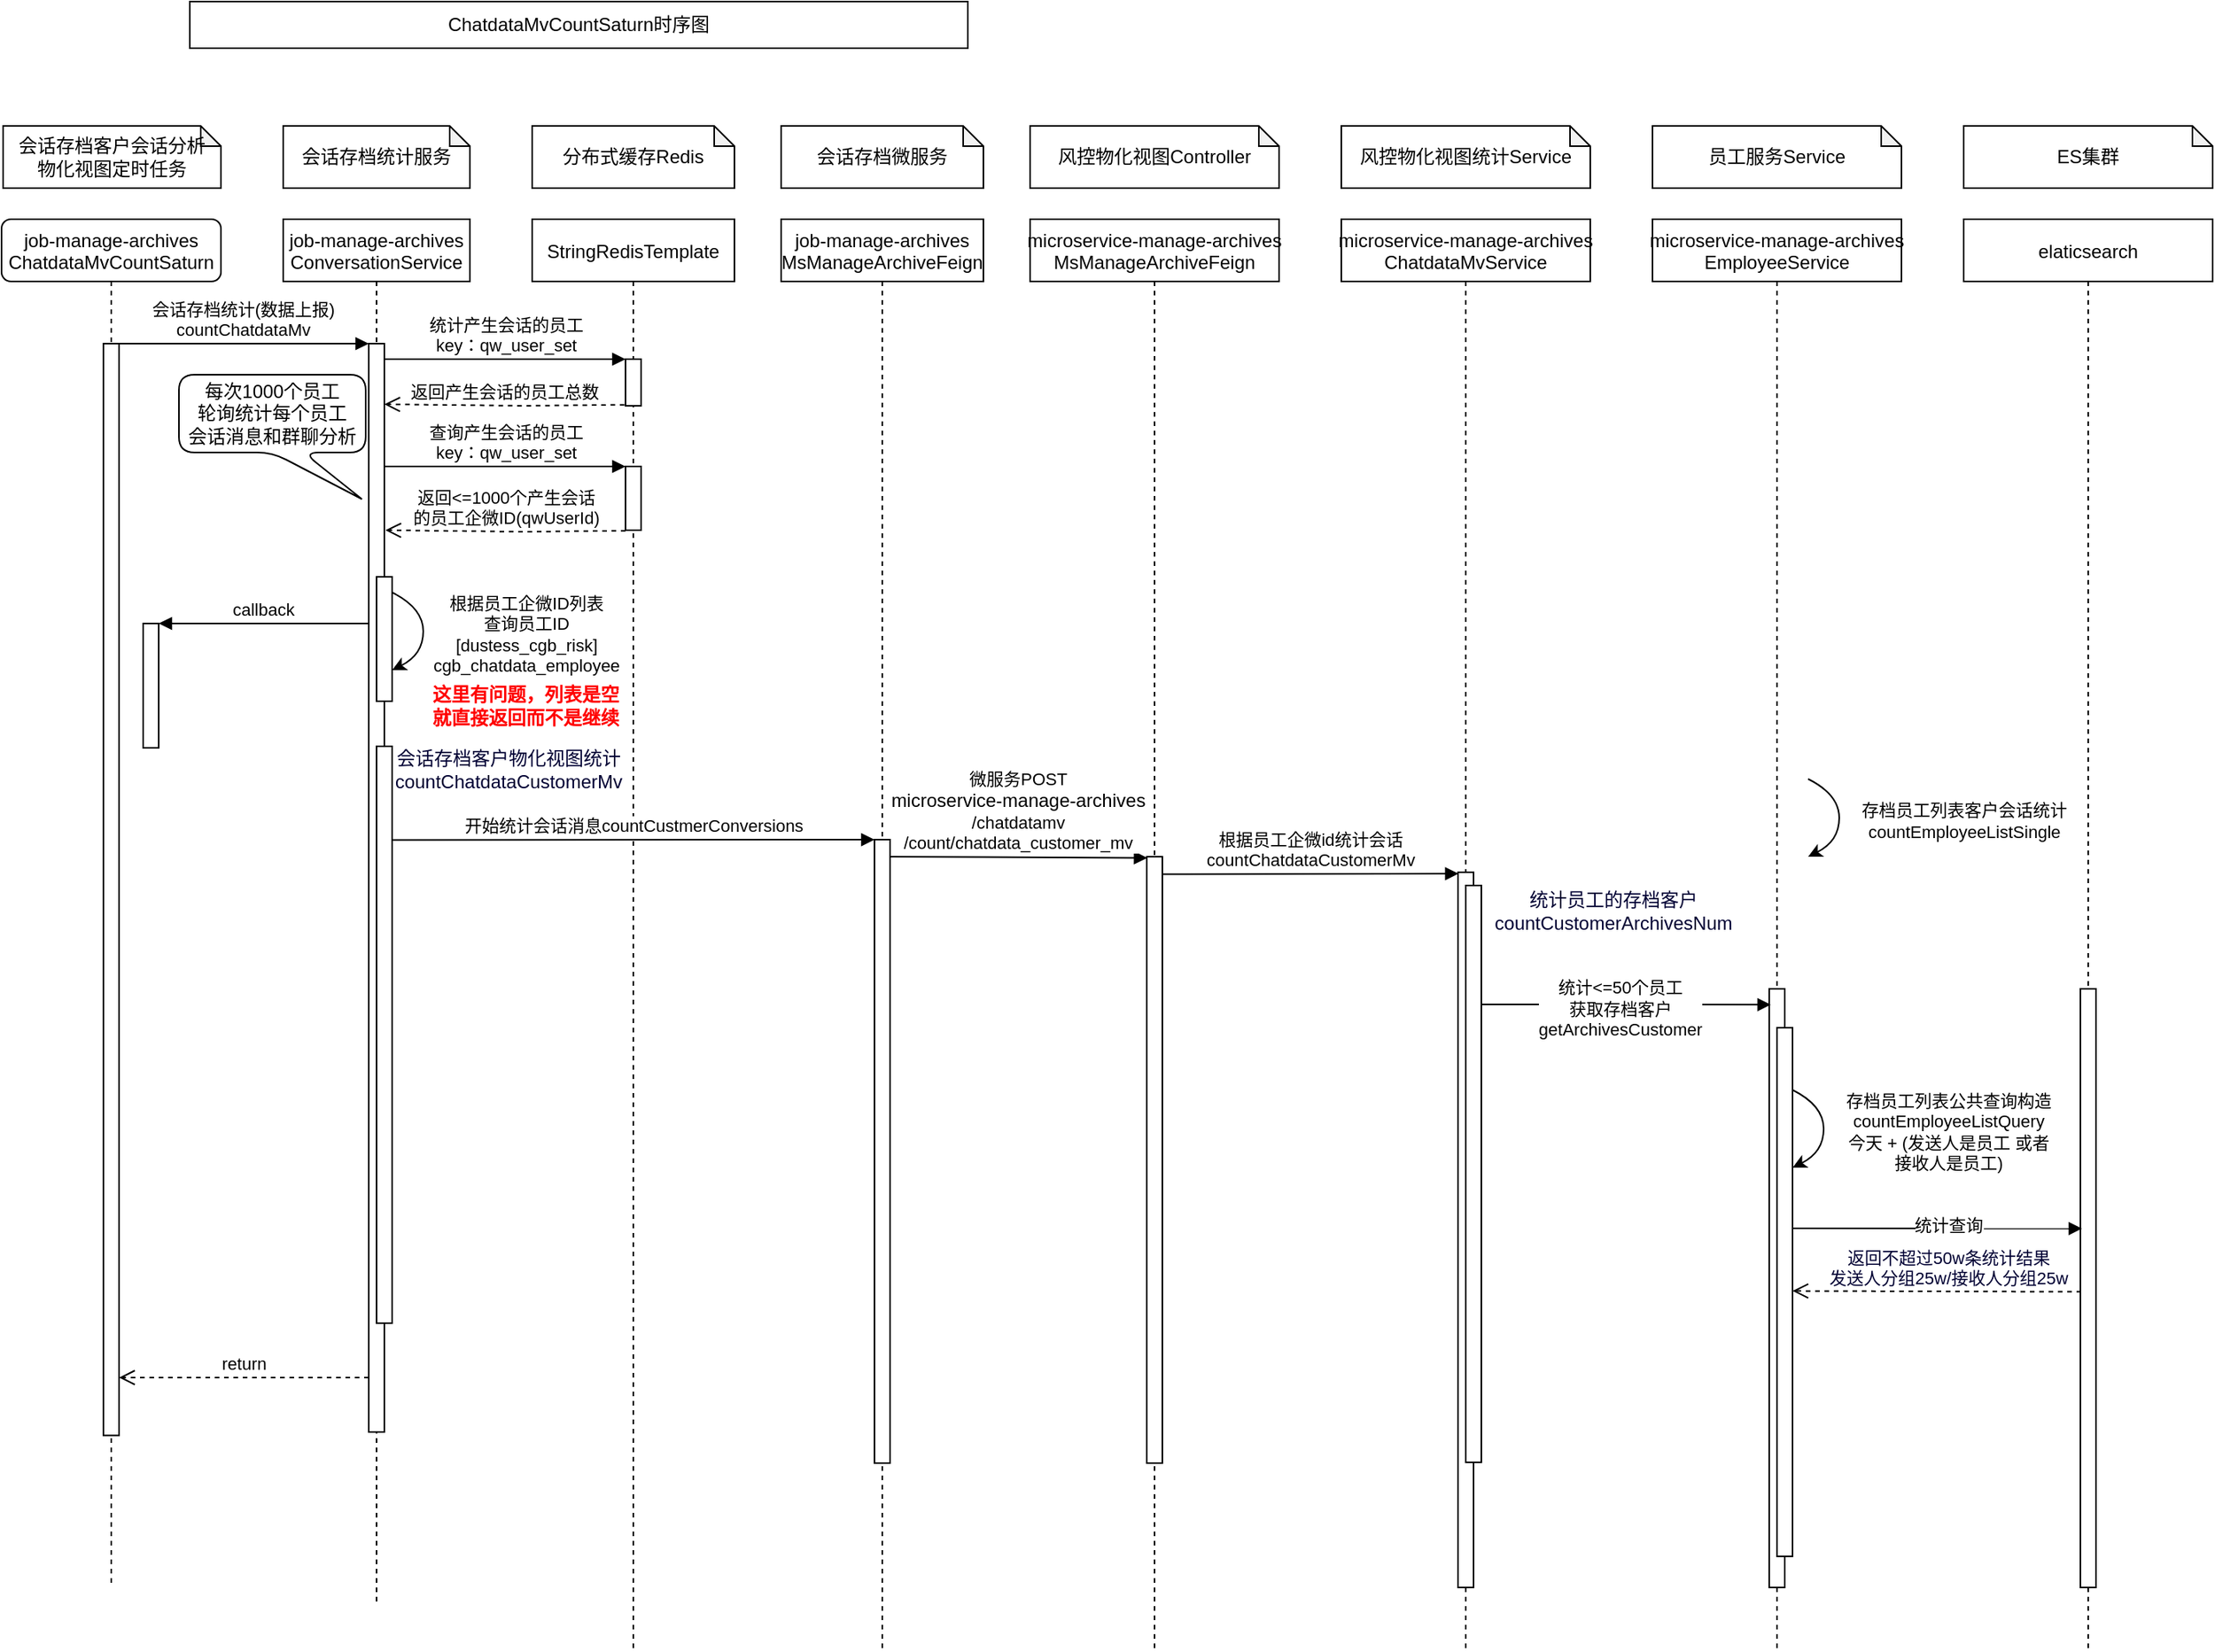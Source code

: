 <mxfile version="17.4.3" type="github">
  <diagram id="kgpKYQtTHZ0yAKxKKP6v" name="Page-1">
    <mxGraphModel dx="782" dy="434" grid="1" gridSize="10" guides="1" tooltips="1" connect="1" arrows="1" fold="1" page="1" pageScale="1" pageWidth="850" pageHeight="1100" math="0" shadow="0">
      <root>
        <mxCell id="0" />
        <mxCell id="1" parent="0" />
        <mxCell id="3nuBFxr9cyL0pnOWT2aG-5" value="job-manage-archives&#xa;ConversationService" style="shape=umlLifeline;perimeter=lifelinePerimeter;container=1;collapsible=0;recursiveResize=0;rounded=0;shadow=0;strokeWidth=1;" parent="1" vertex="1">
          <mxGeometry x="280" y="160" width="120" height="890" as="geometry" />
        </mxCell>
        <mxCell id="3nuBFxr9cyL0pnOWT2aG-6" value="" style="points=[];perimeter=orthogonalPerimeter;rounded=0;shadow=0;strokeWidth=1;" parent="3nuBFxr9cyL0pnOWT2aG-5" vertex="1">
          <mxGeometry x="55" y="80" width="10" height="700" as="geometry" />
        </mxCell>
        <mxCell id="cPGbE8Y1nv4g0ajra35U-34" value="" style="points=[];perimeter=orthogonalPerimeter;rounded=0;shadow=0;strokeWidth=1;" vertex="1" parent="3nuBFxr9cyL0pnOWT2aG-5">
          <mxGeometry x="60" y="230" width="10" height="80" as="geometry" />
        </mxCell>
        <mxCell id="cPGbE8Y1nv4g0ajra35U-35" value="" style="points=[];perimeter=orthogonalPerimeter;rounded=0;shadow=0;strokeWidth=1;" vertex="1" parent="3nuBFxr9cyL0pnOWT2aG-5">
          <mxGeometry x="60" y="339" width="10" height="371" as="geometry" />
        </mxCell>
        <mxCell id="cPGbE8Y1nv4g0ajra35U-36" value="&lt;font color=&quot;#000033&quot;&gt;会话存档客户物化视图统计&lt;br&gt;countChatdataCustomerMv&lt;/font&gt;" style="text;html=1;strokeColor=none;fillColor=none;align=center;verticalAlign=middle;whiteSpace=wrap;rounded=0;" vertex="1" parent="3nuBFxr9cyL0pnOWT2aG-5">
          <mxGeometry x="70" y="339" width="150" height="30" as="geometry" />
        </mxCell>
        <mxCell id="3nuBFxr9cyL0pnOWT2aG-7" value="return" style="verticalAlign=bottom;endArrow=open;dashed=1;endSize=8;exitX=0;exitY=0.95;shadow=0;strokeWidth=1;" parent="1" source="3nuBFxr9cyL0pnOWT2aG-6" target="3nuBFxr9cyL0pnOWT2aG-2" edge="1">
          <mxGeometry relative="1" as="geometry">
            <mxPoint x="280" y="306" as="targetPoint" />
          </mxGeometry>
        </mxCell>
        <mxCell id="3nuBFxr9cyL0pnOWT2aG-8" value="会话存档统计(数据上报)&#xa;countChatdataMv" style="verticalAlign=bottom;endArrow=block;entryX=0;entryY=0;shadow=0;strokeWidth=1;" parent="1" source="3nuBFxr9cyL0pnOWT2aG-2" target="3nuBFxr9cyL0pnOWT2aG-6" edge="1">
          <mxGeometry relative="1" as="geometry">
            <mxPoint x="280" y="230" as="sourcePoint" />
          </mxGeometry>
        </mxCell>
        <mxCell id="3nuBFxr9cyL0pnOWT2aG-9" value="callback" style="verticalAlign=bottom;endArrow=block;entryX=1;entryY=0;shadow=0;strokeWidth=1;" parent="1" source="3nuBFxr9cyL0pnOWT2aG-6" target="3nuBFxr9cyL0pnOWT2aG-4" edge="1">
          <mxGeometry relative="1" as="geometry">
            <mxPoint x="245" y="270" as="sourcePoint" />
          </mxGeometry>
        </mxCell>
        <mxCell id="cPGbE8Y1nv4g0ajra35U-4" value="会话存档客户会话分析&lt;br&gt;物化视图定时任务" style="shape=note;whiteSpace=wrap;html=1;backgroundOutline=1;darkOpacity=0.05;size=13;" vertex="1" parent="1">
          <mxGeometry x="100" y="100" width="140" height="40" as="geometry" />
        </mxCell>
        <mxCell id="cPGbE8Y1nv4g0ajra35U-5" value="ChatdataMvCountSaturn时序图" style="rounded=0;whiteSpace=wrap;html=1;" vertex="1" parent="1">
          <mxGeometry x="220" y="20" width="500" height="30" as="geometry" />
        </mxCell>
        <mxCell id="cPGbE8Y1nv4g0ajra35U-8" value="会话存档统计服务" style="shape=note;whiteSpace=wrap;html=1;backgroundOutline=1;darkOpacity=0.05;size=13;" vertex="1" parent="1">
          <mxGeometry x="280" y="100" width="120" height="40" as="geometry" />
        </mxCell>
        <mxCell id="cPGbE8Y1nv4g0ajra35U-11" value="分布式缓存Redis" style="shape=note;whiteSpace=wrap;html=1;backgroundOutline=1;darkOpacity=0.05;size=13;" vertex="1" parent="1">
          <mxGeometry x="440" y="100" width="130" height="40" as="geometry" />
        </mxCell>
        <mxCell id="cPGbE8Y1nv4g0ajra35U-12" value="StringRedisTemplate" style="shape=umlLifeline;perimeter=lifelinePerimeter;container=1;collapsible=0;recursiveResize=0;rounded=0;shadow=0;strokeWidth=1;" vertex="1" parent="1">
          <mxGeometry x="440" y="160" width="130" height="920" as="geometry" />
        </mxCell>
        <mxCell id="cPGbE8Y1nv4g0ajra35U-13" value="" style="points=[];perimeter=orthogonalPerimeter;rounded=0;shadow=0;strokeWidth=1;" vertex="1" parent="cPGbE8Y1nv4g0ajra35U-12">
          <mxGeometry x="60" y="90" width="10" height="30" as="geometry" />
        </mxCell>
        <mxCell id="cPGbE8Y1nv4g0ajra35U-25" value="" style="points=[];perimeter=orthogonalPerimeter;rounded=0;shadow=0;strokeWidth=1;" vertex="1" parent="cPGbE8Y1nv4g0ajra35U-12">
          <mxGeometry x="60" y="159" width="10" height="41" as="geometry" />
        </mxCell>
        <mxCell id="cPGbE8Y1nv4g0ajra35U-26" value="查询产生会话的员工&lt;br&gt;key：qw_user_set" style="html=1;verticalAlign=bottom;endArrow=block;rounded=0;" edge="1" parent="cPGbE8Y1nv4g0ajra35U-12">
          <mxGeometry width="80" relative="1" as="geometry">
            <mxPoint x="-95" y="159" as="sourcePoint" />
            <mxPoint x="60" y="159" as="targetPoint" />
          </mxGeometry>
        </mxCell>
        <mxCell id="cPGbE8Y1nv4g0ajra35U-33" value="&lt;b&gt;&lt;font color=&quot;#ff0000&quot;&gt;这里有问题，列表是空就直接返回而不是继续&lt;/font&gt;&lt;/b&gt;" style="text;html=1;strokeColor=none;fillColor=none;align=center;verticalAlign=middle;whiteSpace=wrap;rounded=0;" vertex="1" parent="cPGbE8Y1nv4g0ajra35U-12">
          <mxGeometry x="-69" y="298" width="130" height="30" as="geometry" />
        </mxCell>
        <mxCell id="cPGbE8Y1nv4g0ajra35U-16" value="统计产生会话的员工&lt;br&gt;key：qw_user_set" style="html=1;verticalAlign=bottom;endArrow=block;rounded=0;" edge="1" parent="1" source="3nuBFxr9cyL0pnOWT2aG-6">
          <mxGeometry width="80" relative="1" as="geometry">
            <mxPoint x="420" y="250" as="sourcePoint" />
            <mxPoint x="500" y="250" as="targetPoint" />
          </mxGeometry>
        </mxCell>
        <mxCell id="3nuBFxr9cyL0pnOWT2aG-4" value="" style="points=[];perimeter=orthogonalPerimeter;rounded=0;shadow=0;strokeWidth=1;" parent="1" vertex="1">
          <mxGeometry x="190" y="420" width="10" height="80" as="geometry" />
        </mxCell>
        <mxCell id="cPGbE8Y1nv4g0ajra35U-19" value="" style="group" vertex="1" connectable="0" parent="1">
          <mxGeometry x="99" y="160" width="141" height="880" as="geometry" />
        </mxCell>
        <mxCell id="3nuBFxr9cyL0pnOWT2aG-1" value="job-manage-archives&#xa;ChatdataMvCountSaturn" style="shape=umlLifeline;perimeter=lifelinePerimeter;container=0;collapsible=0;recursiveResize=0;rounded=1;shadow=0;strokeWidth=1;" parent="cPGbE8Y1nv4g0ajra35U-19" vertex="1">
          <mxGeometry width="141" height="880" as="geometry" />
        </mxCell>
        <mxCell id="3nuBFxr9cyL0pnOWT2aG-2" value="" style="points=[];perimeter=orthogonalPerimeter;rounded=0;shadow=0;strokeWidth=1;" parent="cPGbE8Y1nv4g0ajra35U-19" vertex="1">
          <mxGeometry x="65.46" y="80" width="10.07" height="702.22" as="geometry" />
        </mxCell>
        <mxCell id="cPGbE8Y1nv4g0ajra35U-17" value="返回产生会话的员工总数" style="html=1;verticalAlign=bottom;endArrow=open;dashed=1;endSize=8;rounded=0;exitX=-0.067;exitY=0.978;exitDx=0;exitDy=0;exitPerimeter=0;" edge="1" parent="1" source="cPGbE8Y1nv4g0ajra35U-13">
          <mxGeometry relative="1" as="geometry">
            <mxPoint x="480" y="279" as="sourcePoint" />
            <mxPoint x="345" y="279" as="targetPoint" />
            <Array as="points">
              <mxPoint x="435" y="280" />
            </Array>
          </mxGeometry>
        </mxCell>
        <mxCell id="cPGbE8Y1nv4g0ajra35U-22" value="会话存档微服务" style="shape=note;whiteSpace=wrap;html=1;backgroundOutline=1;darkOpacity=0.05;size=13;" vertex="1" parent="1">
          <mxGeometry x="600" y="100" width="130" height="40" as="geometry" />
        </mxCell>
        <mxCell id="cPGbE8Y1nv4g0ajra35U-23" value="job-manage-archives&#xa;MsManageArchiveFeign" style="shape=umlLifeline;perimeter=lifelinePerimeter;container=1;collapsible=0;recursiveResize=0;rounded=0;shadow=0;strokeWidth=1;" vertex="1" parent="1">
          <mxGeometry x="600" y="160" width="130" height="920" as="geometry" />
        </mxCell>
        <mxCell id="cPGbE8Y1nv4g0ajra35U-24" value="" style="points=[];perimeter=orthogonalPerimeter;rounded=0;shadow=0;strokeWidth=1;" vertex="1" parent="cPGbE8Y1nv4g0ajra35U-23">
          <mxGeometry x="60" y="399" width="10" height="401" as="geometry" />
        </mxCell>
        <mxCell id="cPGbE8Y1nv4g0ajra35U-27" value="返回&amp;lt;=1000个产生会话&lt;br&gt;的员工企微ID(qwUserId)" style="html=1;verticalAlign=bottom;endArrow=open;dashed=1;endSize=8;rounded=0;exitX=-0.067;exitY=0.978;exitDx=0;exitDy=0;exitPerimeter=0;" edge="1" parent="1">
          <mxGeometry relative="1" as="geometry">
            <mxPoint x="500.0" y="360.34" as="sourcePoint" />
            <mxPoint x="345.67" y="360" as="targetPoint" />
            <Array as="points">
              <mxPoint x="435.67" y="361" />
            </Array>
          </mxGeometry>
        </mxCell>
        <mxCell id="cPGbE8Y1nv4g0ajra35U-31" value="" style="curved=1;endArrow=classic;html=1;rounded=0;" edge="1" parent="1">
          <mxGeometry width="50" height="50" relative="1" as="geometry">
            <mxPoint x="350" y="400" as="sourcePoint" />
            <mxPoint x="350" y="450" as="targetPoint" />
            <Array as="points">
              <mxPoint x="370" y="410" />
              <mxPoint x="370" y="440" />
            </Array>
          </mxGeometry>
        </mxCell>
        <mxCell id="cPGbE8Y1nv4g0ajra35U-32" value="根据员工企微ID列表&lt;br&gt;查询员工ID&lt;br&gt;[dustess_cgb_risk]&lt;br&gt;cgb_chatdata_employee" style="edgeLabel;html=1;align=center;verticalAlign=middle;resizable=0;points=[];" vertex="1" connectable="0" parent="cPGbE8Y1nv4g0ajra35U-31">
          <mxGeometry x="-0.059" y="-3" relative="1" as="geometry">
            <mxPoint x="69" y="4" as="offset" />
          </mxGeometry>
        </mxCell>
        <mxCell id="cPGbE8Y1nv4g0ajra35U-18" value="每次1000个员工&lt;br&gt;轮询统计每个员工&lt;br&gt;会话消息和群聊分析" style="shape=callout;whiteSpace=wrap;html=1;perimeter=calloutPerimeter;rounded=1;position2=0.98;" vertex="1" parent="1">
          <mxGeometry x="213" y="260" width="120" height="80" as="geometry" />
        </mxCell>
        <mxCell id="cPGbE8Y1nv4g0ajra35U-37" value="开始统计会话消息countCustmerConversions" style="html=1;verticalAlign=bottom;endArrow=block;rounded=0;exitX=0.957;exitY=0.156;exitDx=0;exitDy=0;exitPerimeter=0;" edge="1" parent="1">
          <mxGeometry width="80" relative="1" as="geometry">
            <mxPoint x="349.57" y="559.2" as="sourcePoint" />
            <mxPoint x="660" y="559" as="targetPoint" />
          </mxGeometry>
        </mxCell>
        <mxCell id="cPGbE8Y1nv4g0ajra35U-38" value="风控物化视图Controller" style="shape=note;whiteSpace=wrap;html=1;backgroundOutline=1;darkOpacity=0.05;size=13;" vertex="1" parent="1">
          <mxGeometry x="760" y="100" width="160" height="40" as="geometry" />
        </mxCell>
        <mxCell id="cPGbE8Y1nv4g0ajra35U-39" value="microservice-manage-archives&#xa;MsManageArchiveFeign" style="shape=umlLifeline;perimeter=lifelinePerimeter;container=1;collapsible=0;recursiveResize=0;rounded=0;shadow=0;strokeWidth=1;" vertex="1" parent="1">
          <mxGeometry x="760" y="160" width="160" height="920" as="geometry" />
        </mxCell>
        <mxCell id="cPGbE8Y1nv4g0ajra35U-40" value="" style="points=[];perimeter=orthogonalPerimeter;rounded=0;shadow=0;strokeWidth=1;" vertex="1" parent="cPGbE8Y1nv4g0ajra35U-39">
          <mxGeometry x="75" y="410" width="10" height="390" as="geometry" />
        </mxCell>
        <mxCell id="cPGbE8Y1nv4g0ajra35U-42" value="&lt;span style=&quot;background-color: rgb(255 , 255 , 255)&quot;&gt;微服务POST&lt;br&gt;&lt;span style=&quot;font-size: 12px&quot;&gt;microservice-manage-archives&lt;/span&gt;&lt;br&gt;/chatdatamv&lt;br&gt;/count/chatdata_customer_mv&lt;/span&gt;" style="html=1;verticalAlign=bottom;endArrow=block;rounded=0;entryX=0.029;entryY=0.002;entryDx=0;entryDy=0;entryPerimeter=0;" edge="1" parent="cPGbE8Y1nv4g0ajra35U-39" target="cPGbE8Y1nv4g0ajra35U-40">
          <mxGeometry width="80" relative="1" as="geometry">
            <mxPoint x="-90" y="410" as="sourcePoint" />
            <mxPoint x="65" y="410" as="targetPoint" />
          </mxGeometry>
        </mxCell>
        <mxCell id="cPGbE8Y1nv4g0ajra35U-43" value="风控物化视图统计Service" style="shape=note;whiteSpace=wrap;html=1;backgroundOutline=1;darkOpacity=0.05;size=13;" vertex="1" parent="1">
          <mxGeometry x="960" y="100" width="160" height="40" as="geometry" />
        </mxCell>
        <mxCell id="cPGbE8Y1nv4g0ajra35U-44" value="microservice-manage-archives&#xa;ChatdataMvService" style="shape=umlLifeline;perimeter=lifelinePerimeter;container=1;collapsible=0;recursiveResize=0;rounded=0;shadow=0;strokeWidth=1;" vertex="1" parent="1">
          <mxGeometry x="960" y="160" width="160" height="920" as="geometry" />
        </mxCell>
        <mxCell id="cPGbE8Y1nv4g0ajra35U-45" value="" style="points=[];perimeter=orthogonalPerimeter;rounded=0;shadow=0;strokeWidth=1;" vertex="1" parent="cPGbE8Y1nv4g0ajra35U-44">
          <mxGeometry x="75" y="420" width="10" height="460" as="geometry" />
        </mxCell>
        <mxCell id="cPGbE8Y1nv4g0ajra35U-47" value="" style="points=[];perimeter=orthogonalPerimeter;rounded=0;shadow=0;strokeWidth=1;" vertex="1" parent="cPGbE8Y1nv4g0ajra35U-44">
          <mxGeometry x="80" y="428.5" width="10" height="371" as="geometry" />
        </mxCell>
        <mxCell id="cPGbE8Y1nv4g0ajra35U-46" value="根据员工企微id统计会话&lt;br&gt;countChatdataCustomerMv" style="html=1;verticalAlign=bottom;endArrow=block;rounded=0;entryX=0.029;entryY=0.002;entryDx=0;entryDy=0;entryPerimeter=0;exitX=1.019;exitY=0.029;exitDx=0;exitDy=0;exitPerimeter=0;" edge="1" parent="1" target="cPGbE8Y1nv4g0ajra35U-45" source="cPGbE8Y1nv4g0ajra35U-40">
          <mxGeometry width="80" relative="1" as="geometry">
            <mxPoint x="880" y="581" as="sourcePoint" />
            <mxPoint x="1025" y="570" as="targetPoint" />
          </mxGeometry>
        </mxCell>
        <mxCell id="cPGbE8Y1nv4g0ajra35U-48" value="&lt;font color=&quot;#000033&quot;&gt;统计员工的存档客户&lt;br&gt;countCustomerArchivesNum&lt;/font&gt;" style="text;html=1;strokeColor=none;fillColor=none;align=center;verticalAlign=middle;whiteSpace=wrap;rounded=0;" vertex="1" parent="1">
          <mxGeometry x="1050" y="590" width="170" height="30" as="geometry" />
        </mxCell>
        <mxCell id="cPGbE8Y1nv4g0ajra35U-49" value="员工服务Service" style="shape=note;whiteSpace=wrap;html=1;backgroundOutline=1;darkOpacity=0.05;size=13;" vertex="1" parent="1">
          <mxGeometry x="1160" y="100" width="160" height="40" as="geometry" />
        </mxCell>
        <mxCell id="cPGbE8Y1nv4g0ajra35U-50" value="microservice-manage-archives&#xa;EmployeeService" style="shape=umlLifeline;perimeter=lifelinePerimeter;container=1;collapsible=0;recursiveResize=0;rounded=0;shadow=0;strokeWidth=1;" vertex="1" parent="1">
          <mxGeometry x="1160" y="160" width="160" height="920" as="geometry" />
        </mxCell>
        <mxCell id="cPGbE8Y1nv4g0ajra35U-51" value="" style="points=[];perimeter=orthogonalPerimeter;rounded=0;shadow=0;strokeWidth=1;" vertex="1" parent="cPGbE8Y1nv4g0ajra35U-50">
          <mxGeometry x="75" y="495" width="10" height="385" as="geometry" />
        </mxCell>
        <mxCell id="cPGbE8Y1nv4g0ajra35U-53" value="统计&amp;lt;=50个员工&lt;br&gt;获取存档客户&lt;br&gt;getArchivesCustomer" style="html=1;verticalAlign=bottom;endArrow=block;rounded=0;entryX=0.5;entryY=0.211;entryDx=0;entryDy=0;entryPerimeter=0;" edge="1" parent="cPGbE8Y1nv4g0ajra35U-50">
          <mxGeometry x="-0.032" y="-25" width="80" relative="1" as="geometry">
            <mxPoint x="-110" y="505" as="sourcePoint" />
            <mxPoint x="76.0" y="505.18" as="targetPoint" />
            <mxPoint x="-1" as="offset" />
          </mxGeometry>
        </mxCell>
        <mxCell id="cPGbE8Y1nv4g0ajra35U-56" value="" style="points=[];perimeter=orthogonalPerimeter;rounded=0;shadow=0;strokeWidth=1;" vertex="1" parent="cPGbE8Y1nv4g0ajra35U-50">
          <mxGeometry x="80" y="520" width="10" height="340" as="geometry" />
        </mxCell>
        <mxCell id="cPGbE8Y1nv4g0ajra35U-62" value="" style="curved=1;endArrow=classic;html=1;rounded=0;" edge="1" parent="cPGbE8Y1nv4g0ajra35U-50">
          <mxGeometry width="50" height="50" relative="1" as="geometry">
            <mxPoint x="90" y="560" as="sourcePoint" />
            <mxPoint x="90" y="610" as="targetPoint" />
            <Array as="points">
              <mxPoint x="110" y="570" />
              <mxPoint x="110" y="600" />
            </Array>
          </mxGeometry>
        </mxCell>
        <mxCell id="cPGbE8Y1nv4g0ajra35U-63" value="存档员工列表公共查询构造&lt;br&gt;countEmployeeListQuery&lt;br&gt;今天 + (发送人是员工 或者 &lt;br&gt;接收人是员工)" style="edgeLabel;html=1;align=center;verticalAlign=middle;resizable=0;points=[];" vertex="1" connectable="0" parent="cPGbE8Y1nv4g0ajra35U-62">
          <mxGeometry x="-0.059" y="-3" relative="1" as="geometry">
            <mxPoint x="83" y="4" as="offset" />
          </mxGeometry>
        </mxCell>
        <mxCell id="cPGbE8Y1nv4g0ajra35U-65" value="返回不超过50w条统计结果&lt;br&gt;发送人分组25w/接收人分组25w" style="html=1;verticalAlign=bottom;endArrow=open;dashed=1;endSize=8;rounded=0;labelBackgroundColor=#FFFFFF;fontColor=#000033;exitX=0.053;exitY=0.506;exitDx=0;exitDy=0;exitPerimeter=0;" edge="1" parent="cPGbE8Y1nv4g0ajra35U-50" source="cPGbE8Y1nv4g0ajra35U-59">
          <mxGeometry x="-0.078" relative="1" as="geometry">
            <mxPoint x="170" y="689.29" as="sourcePoint" />
            <mxPoint x="90" y="689.29" as="targetPoint" />
            <mxPoint as="offset" />
          </mxGeometry>
        </mxCell>
        <mxCell id="cPGbE8Y1nv4g0ajra35U-54" value="" style="curved=1;endArrow=classic;html=1;rounded=0;" edge="1" parent="1">
          <mxGeometry width="50" height="50" relative="1" as="geometry">
            <mxPoint x="1260" y="520" as="sourcePoint" />
            <mxPoint x="1260" y="570" as="targetPoint" />
            <Array as="points">
              <mxPoint x="1280" y="530" />
              <mxPoint x="1280" y="560" />
            </Array>
          </mxGeometry>
        </mxCell>
        <mxCell id="cPGbE8Y1nv4g0ajra35U-55" value="存档员工列表客户会话统计&lt;br&gt;countEmployeeListSingle" style="edgeLabel;html=1;align=center;verticalAlign=middle;resizable=0;points=[];" vertex="1" connectable="0" parent="cPGbE8Y1nv4g0ajra35U-54">
          <mxGeometry x="-0.059" y="-3" relative="1" as="geometry">
            <mxPoint x="83" y="4" as="offset" />
          </mxGeometry>
        </mxCell>
        <mxCell id="cPGbE8Y1nv4g0ajra35U-57" value="ES集群" style="shape=note;whiteSpace=wrap;html=1;backgroundOutline=1;darkOpacity=0.05;size=13;" vertex="1" parent="1">
          <mxGeometry x="1360" y="100" width="160" height="40" as="geometry" />
        </mxCell>
        <mxCell id="cPGbE8Y1nv4g0ajra35U-58" value="elaticsearch" style="shape=umlLifeline;perimeter=lifelinePerimeter;container=1;collapsible=0;recursiveResize=0;rounded=0;shadow=0;strokeWidth=1;" vertex="1" parent="1">
          <mxGeometry x="1360" y="160" width="160" height="920" as="geometry" />
        </mxCell>
        <mxCell id="cPGbE8Y1nv4g0ajra35U-59" value="" style="points=[];perimeter=orthogonalPerimeter;rounded=0;shadow=0;strokeWidth=1;" vertex="1" parent="cPGbE8Y1nv4g0ajra35U-58">
          <mxGeometry x="75" y="495" width="10" height="385" as="geometry" />
        </mxCell>
        <mxCell id="cPGbE8Y1nv4g0ajra35U-60" value="统计查询" style="html=1;verticalAlign=bottom;endArrow=block;rounded=0;entryX=0.5;entryY=0.211;entryDx=0;entryDy=0;entryPerimeter=0;" edge="1" parent="cPGbE8Y1nv4g0ajra35U-58">
          <mxGeometry x="0.075" y="-7" width="80" relative="1" as="geometry">
            <mxPoint x="-110" y="649" as="sourcePoint" />
            <mxPoint x="76.0" y="649.18" as="targetPoint" />
            <mxPoint as="offset" />
          </mxGeometry>
        </mxCell>
      </root>
    </mxGraphModel>
  </diagram>
</mxfile>
